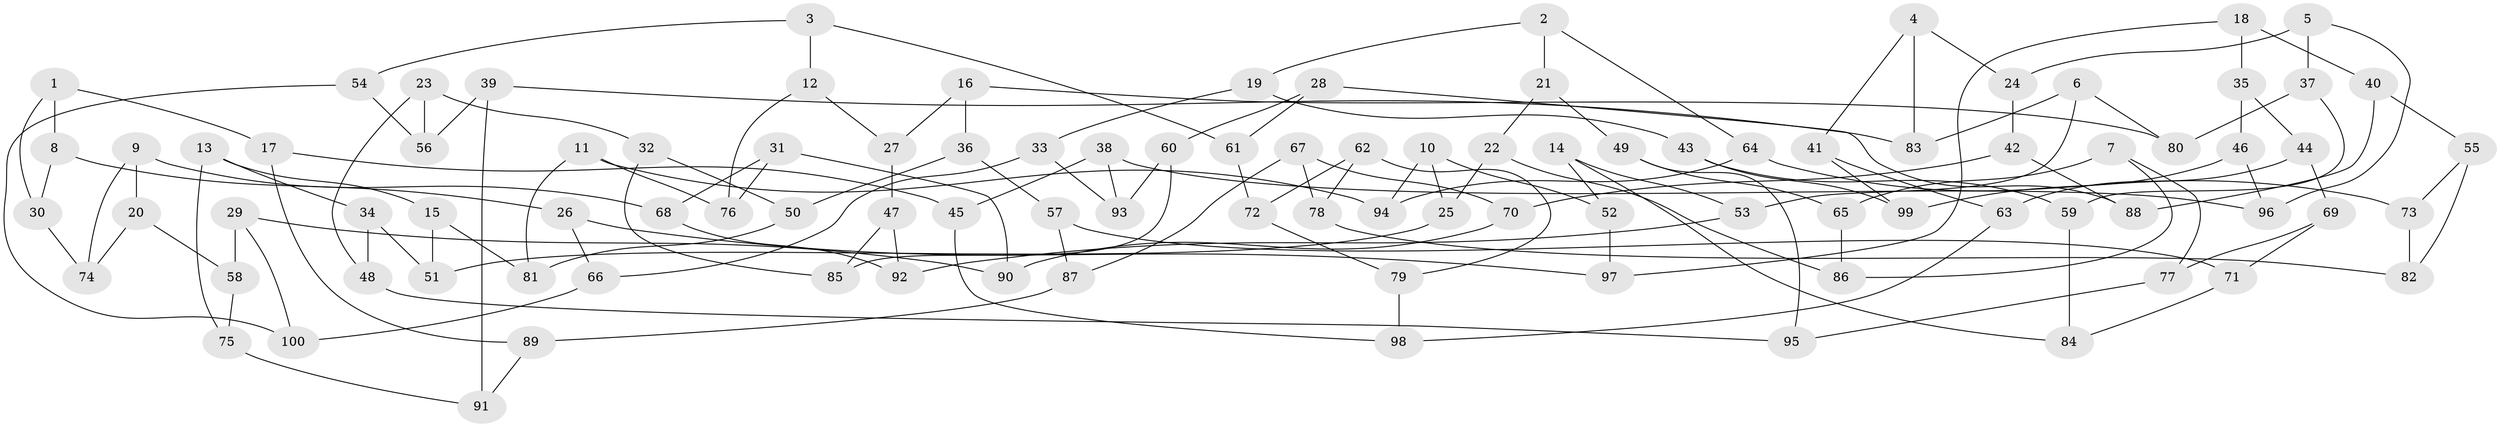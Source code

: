// Generated by graph-tools (version 1.1) at 2025/39/02/21/25 10:39:00]
// undirected, 100 vertices, 150 edges
graph export_dot {
graph [start="1"]
  node [color=gray90,style=filled];
  1;
  2;
  3;
  4;
  5;
  6;
  7;
  8;
  9;
  10;
  11;
  12;
  13;
  14;
  15;
  16;
  17;
  18;
  19;
  20;
  21;
  22;
  23;
  24;
  25;
  26;
  27;
  28;
  29;
  30;
  31;
  32;
  33;
  34;
  35;
  36;
  37;
  38;
  39;
  40;
  41;
  42;
  43;
  44;
  45;
  46;
  47;
  48;
  49;
  50;
  51;
  52;
  53;
  54;
  55;
  56;
  57;
  58;
  59;
  60;
  61;
  62;
  63;
  64;
  65;
  66;
  67;
  68;
  69;
  70;
  71;
  72;
  73;
  74;
  75;
  76;
  77;
  78;
  79;
  80;
  81;
  82;
  83;
  84;
  85;
  86;
  87;
  88;
  89;
  90;
  91;
  92;
  93;
  94;
  95;
  96;
  97;
  98;
  99;
  100;
  1 -- 30;
  1 -- 8;
  1 -- 17;
  2 -- 21;
  2 -- 19;
  2 -- 64;
  3 -- 61;
  3 -- 54;
  3 -- 12;
  4 -- 41;
  4 -- 24;
  4 -- 83;
  5 -- 37;
  5 -- 24;
  5 -- 96;
  6 -- 80;
  6 -- 53;
  6 -- 83;
  7 -- 86;
  7 -- 77;
  7 -- 65;
  8 -- 30;
  8 -- 26;
  9 -- 68;
  9 -- 74;
  9 -- 20;
  10 -- 52;
  10 -- 94;
  10 -- 25;
  11 -- 81;
  11 -- 94;
  11 -- 76;
  12 -- 27;
  12 -- 76;
  13 -- 75;
  13 -- 15;
  13 -- 34;
  14 -- 52;
  14 -- 53;
  14 -- 84;
  15 -- 81;
  15 -- 51;
  16 -- 36;
  16 -- 80;
  16 -- 27;
  17 -- 45;
  17 -- 89;
  18 -- 97;
  18 -- 35;
  18 -- 40;
  19 -- 33;
  19 -- 43;
  20 -- 58;
  20 -- 74;
  21 -- 49;
  21 -- 22;
  22 -- 86;
  22 -- 25;
  23 -- 56;
  23 -- 32;
  23 -- 48;
  24 -- 42;
  25 -- 51;
  26 -- 66;
  26 -- 97;
  27 -- 47;
  28 -- 88;
  28 -- 60;
  28 -- 61;
  29 -- 58;
  29 -- 90;
  29 -- 100;
  30 -- 74;
  31 -- 68;
  31 -- 76;
  31 -- 90;
  32 -- 50;
  32 -- 85;
  33 -- 66;
  33 -- 93;
  34 -- 48;
  34 -- 51;
  35 -- 46;
  35 -- 44;
  36 -- 57;
  36 -- 50;
  37 -- 80;
  37 -- 59;
  38 -- 96;
  38 -- 45;
  38 -- 93;
  39 -- 56;
  39 -- 83;
  39 -- 91;
  40 -- 88;
  40 -- 55;
  41 -- 63;
  41 -- 99;
  42 -- 88;
  42 -- 70;
  43 -- 59;
  43 -- 99;
  44 -- 69;
  44 -- 63;
  45 -- 98;
  46 -- 99;
  46 -- 96;
  47 -- 85;
  47 -- 92;
  48 -- 95;
  49 -- 65;
  49 -- 95;
  50 -- 81;
  52 -- 97;
  53 -- 92;
  54 -- 56;
  54 -- 100;
  55 -- 73;
  55 -- 82;
  57 -- 71;
  57 -- 87;
  58 -- 75;
  59 -- 84;
  60 -- 93;
  60 -- 85;
  61 -- 72;
  62 -- 72;
  62 -- 78;
  62 -- 79;
  63 -- 98;
  64 -- 94;
  64 -- 73;
  65 -- 86;
  66 -- 100;
  67 -- 70;
  67 -- 78;
  67 -- 87;
  68 -- 92;
  69 -- 77;
  69 -- 71;
  70 -- 90;
  71 -- 84;
  72 -- 79;
  73 -- 82;
  75 -- 91;
  77 -- 95;
  78 -- 82;
  79 -- 98;
  87 -- 89;
  89 -- 91;
}
